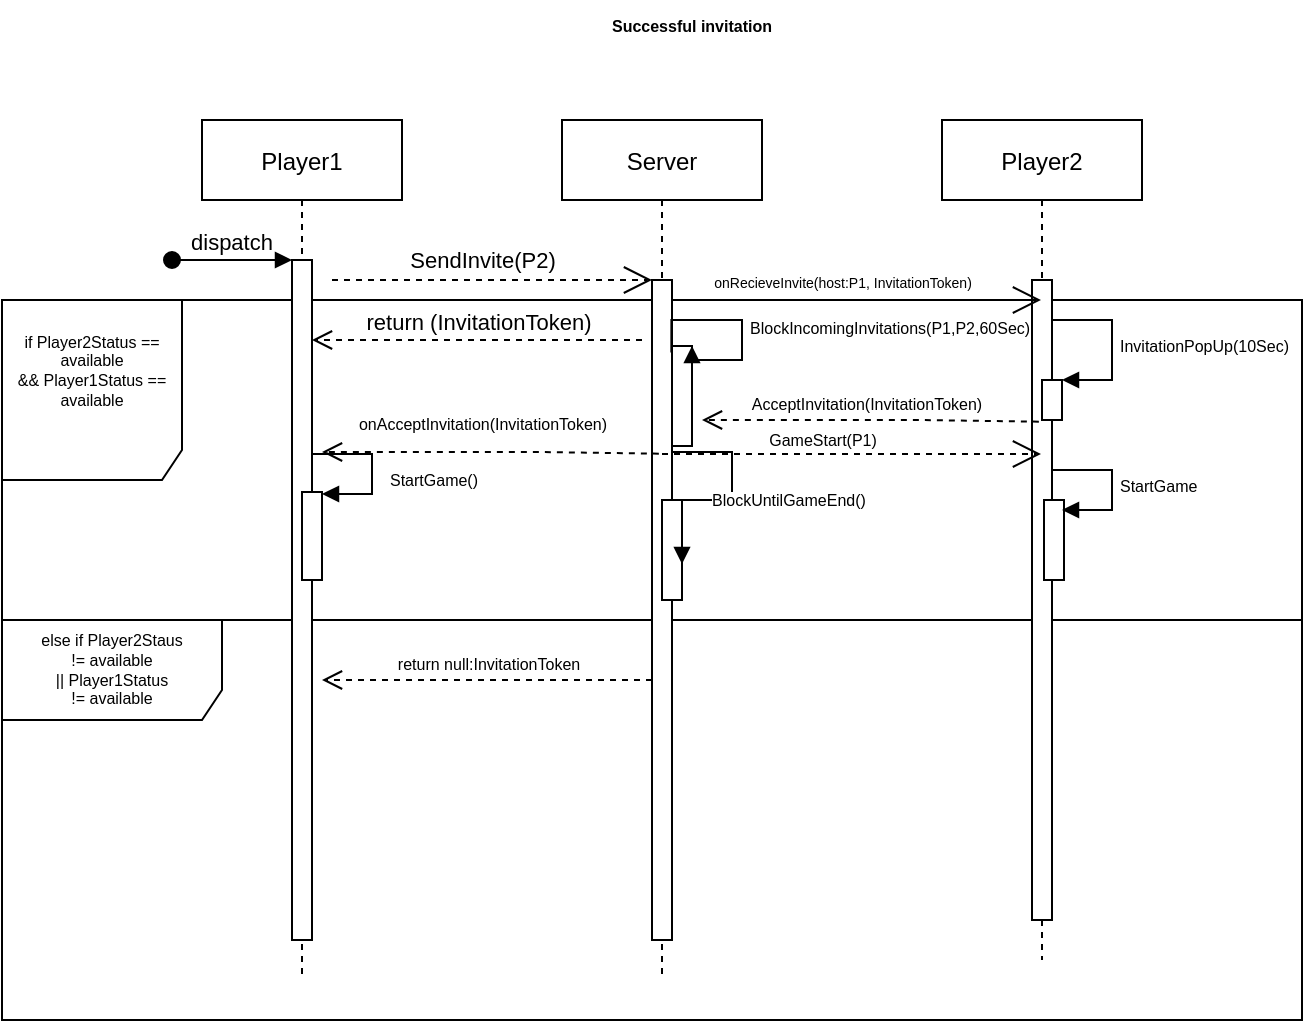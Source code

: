 <mxfile version="17.4.2" type="device"><diagram id="kgpKYQtTHZ0yAKxKKP6v" name="Page-1"><mxGraphModel dx="1102" dy="865" grid="1" gridSize="10" guides="1" tooltips="1" connect="1" arrows="1" fold="1" page="1" pageScale="1" pageWidth="850" pageHeight="1100" math="0" shadow="0"><root><mxCell id="0"/><mxCell id="1" parent="0"/><mxCell id="pSdqmisEEBNhAtq6WxaJ-42" value="else if Player2Staus &lt;br&gt;!= available&lt;br&gt;|| Player1Status &lt;br&gt;!= available" style="shape=umlFrame;whiteSpace=wrap;html=1;fontSize=8;width=110;height=50;" parent="1" vertex="1"><mxGeometry x="20" y="330" width="650" height="200" as="geometry"/></mxCell><mxCell id="pSdqmisEEBNhAtq6WxaJ-41" value="if Player2Status == available&lt;br&gt;&amp;amp;&amp;amp; Player1Status == available&lt;br&gt;&lt;span style=&quot;color: rgba(0 , 0 , 0 , 0) ; font-family: monospace ; font-size: 0px&quot;&gt;ddaassdafddfssfasdfa&lt;br&gt;fdsaf%3CmxGraphModel%3E%3Croot%3E%3CmxCell%20id%3D%220%22%2F%3E%3CmxCell%20id%3D%221%22%20parent%3D%220%22%2F%3E%3CmxCell%20id%3D%222%22%20value%3D%22Player2Status%20is%20available%22%20style%3D%22shape%3DumlFrame%3BwhiteSpace%3Dwrap%3Bhtml%3D1%3BfontSize%3D8%3B%22%20vertex%3D%221%22%20parent%3D%221%22%3E%3CmxGeometry%20x%3D%2230%22%20y%3D%22170%22%20width%3D%22650%22%20height%3D%22160%22%20as%3D%22geometry%22%2F%3E%3C%2FmxCell%3E%3C%2Froot%3E%3C%2FmxGraphModel%3E&lt;/span&gt;" style="shape=umlFrame;whiteSpace=wrap;html=1;fontSize=8;width=90;height=90;" parent="1" vertex="1"><mxGeometry x="20" y="170" width="650" height="160" as="geometry"/></mxCell><mxCell id="3nuBFxr9cyL0pnOWT2aG-1" value="Player1" style="shape=umlLifeline;perimeter=lifelinePerimeter;container=1;collapsible=0;recursiveResize=0;rounded=0;shadow=0;strokeWidth=1;" parent="1" vertex="1"><mxGeometry x="120" y="80" width="100" height="430" as="geometry"/></mxCell><mxCell id="3nuBFxr9cyL0pnOWT2aG-2" value="" style="points=[];perimeter=orthogonalPerimeter;rounded=0;shadow=0;strokeWidth=1;" parent="3nuBFxr9cyL0pnOWT2aG-1" vertex="1"><mxGeometry x="45" y="70" width="10" height="340" as="geometry"/></mxCell><mxCell id="3nuBFxr9cyL0pnOWT2aG-3" value="dispatch" style="verticalAlign=bottom;startArrow=oval;endArrow=block;startSize=8;shadow=0;strokeWidth=1;" parent="3nuBFxr9cyL0pnOWT2aG-1" target="3nuBFxr9cyL0pnOWT2aG-2" edge="1"><mxGeometry relative="1" as="geometry"><mxPoint x="-15" y="70" as="sourcePoint"/></mxGeometry></mxCell><mxCell id="pSdqmisEEBNhAtq6WxaJ-20" value="" style="html=1;points=[];perimeter=orthogonalPerimeter;fontSize=8;" parent="3nuBFxr9cyL0pnOWT2aG-1" vertex="1"><mxGeometry x="50" y="186" width="10" height="44" as="geometry"/></mxCell><mxCell id="pSdqmisEEBNhAtq6WxaJ-21" value="StartGame()" style="edgeStyle=orthogonalEdgeStyle;html=1;align=left;spacingLeft=2;endArrow=block;rounded=0;entryX=1;entryY=0;fontSize=8;" parent="3nuBFxr9cyL0pnOWT2aG-1" edge="1"><mxGeometry x="0.146" y="5" relative="1" as="geometry"><mxPoint x="55" y="167" as="sourcePoint"/><Array as="points"><mxPoint x="85" y="167"/></Array><mxPoint x="60" y="187" as="targetPoint"/><mxPoint as="offset"/></mxGeometry></mxCell><mxCell id="pSdqmisEEBNhAtq6WxaJ-44" value="return null:InvitationToken" style="html=1;verticalAlign=bottom;endArrow=open;dashed=1;endSize=8;rounded=0;fontSize=8;" parent="3nuBFxr9cyL0pnOWT2aG-1" source="3nuBFxr9cyL0pnOWT2aG-6" edge="1"><mxGeometry relative="1" as="geometry"><mxPoint x="140" y="280" as="sourcePoint"/><mxPoint x="60" y="280" as="targetPoint"/></mxGeometry></mxCell><mxCell id="3nuBFxr9cyL0pnOWT2aG-5" value="Server" style="shape=umlLifeline;perimeter=lifelinePerimeter;container=1;collapsible=0;recursiveResize=0;rounded=0;shadow=0;strokeWidth=1;" parent="1" vertex="1"><mxGeometry x="300" y="80" width="100" height="430" as="geometry"/></mxCell><mxCell id="3nuBFxr9cyL0pnOWT2aG-6" value="" style="points=[];perimeter=orthogonalPerimeter;rounded=0;shadow=0;strokeWidth=1;" parent="3nuBFxr9cyL0pnOWT2aG-5" vertex="1"><mxGeometry x="45" y="80" width="10" height="330" as="geometry"/></mxCell><mxCell id="pSdqmisEEBNhAtq6WxaJ-8" value="" style="html=1;points=[];perimeter=orthogonalPerimeter;" parent="3nuBFxr9cyL0pnOWT2aG-5" vertex="1"><mxGeometry x="55" y="113" width="10" height="50" as="geometry"/></mxCell><mxCell id="pSdqmisEEBNhAtq6WxaJ-35" value="" style="html=1;points=[];perimeter=orthogonalPerimeter;fontSize=8;" parent="3nuBFxr9cyL0pnOWT2aG-5" vertex="1"><mxGeometry x="50" y="190" width="10" height="50" as="geometry"/></mxCell><mxCell id="pSdqmisEEBNhAtq6WxaJ-36" value="BlockUntilGameEnd()" style="edgeStyle=orthogonalEdgeStyle;html=1;align=left;spacingLeft=2;endArrow=block;rounded=0;entryX=1;entryY=0;fontSize=8;" parent="3nuBFxr9cyL0pnOWT2aG-5" edge="1"><mxGeometry x="0.225" relative="1" as="geometry"><mxPoint x="55" y="166" as="sourcePoint"/><Array as="points"><mxPoint x="55" y="166"/><mxPoint x="85" y="166"/><mxPoint x="85" y="190"/><mxPoint x="60" y="190"/></Array><mxPoint x="60" y="222" as="targetPoint"/><mxPoint as="offset"/></mxGeometry></mxCell><mxCell id="pSdqmisEEBNhAtq6WxaJ-9" value="&lt;font style=&quot;font-size: 8px&quot;&gt;BlockIncomingInvitations(P1,P2,60Sec)&lt;br&gt;&lt;/font&gt;" style="edgeStyle=orthogonalEdgeStyle;html=1;align=left;spacingLeft=2;endArrow=block;rounded=0;entryX=1;entryY=0;exitX=0.967;exitY=0.11;exitDx=0;exitDy=0;exitPerimeter=0;" parent="3nuBFxr9cyL0pnOWT2aG-5" source="3nuBFxr9cyL0pnOWT2aG-6" target="pSdqmisEEBNhAtq6WxaJ-8" edge="1"><mxGeometry x="0.053" relative="1" as="geometry"><mxPoint x="60" y="90" as="sourcePoint"/><Array as="points"><mxPoint x="55" y="100"/><mxPoint x="90" y="100"/><mxPoint x="90" y="120"/><mxPoint x="65" y="120"/></Array><mxPoint as="offset"/></mxGeometry></mxCell><mxCell id="pSdqmisEEBNhAtq6WxaJ-1" value="Player2" style="shape=umlLifeline;perimeter=lifelinePerimeter;container=1;collapsible=0;recursiveResize=0;rounded=0;shadow=0;strokeWidth=1;" parent="1" vertex="1"><mxGeometry x="490" y="80" width="100" height="420" as="geometry"/></mxCell><mxCell id="pSdqmisEEBNhAtq6WxaJ-2" value="" style="points=[];perimeter=orthogonalPerimeter;rounded=0;shadow=0;strokeWidth=1;" parent="pSdqmisEEBNhAtq6WxaJ-1" vertex="1"><mxGeometry x="45" y="80" width="10" height="320" as="geometry"/></mxCell><mxCell id="pSdqmisEEBNhAtq6WxaJ-4" value="&lt;font style=&quot;font-size: 7px&quot;&gt;onRecieveInvite(host:P1, InvitationToken)&lt;/font&gt;" style="endArrow=open;endSize=12;dashed=1;html=1;rounded=0;" parent="pSdqmisEEBNhAtq6WxaJ-1" target="pSdqmisEEBNhAtq6WxaJ-1" edge="1"><mxGeometry x="-0.079" y="10" width="160" relative="1" as="geometry"><mxPoint x="-135" y="90" as="sourcePoint"/><mxPoint x="25" y="90" as="targetPoint"/><mxPoint as="offset"/></mxGeometry></mxCell><mxCell id="pSdqmisEEBNhAtq6WxaJ-14" value="" style="html=1;points=[];perimeter=orthogonalPerimeter;fontSize=8;" parent="pSdqmisEEBNhAtq6WxaJ-1" vertex="1"><mxGeometry x="50" y="130" width="10" height="20" as="geometry"/></mxCell><mxCell id="pSdqmisEEBNhAtq6WxaJ-15" value="InvitationPopUp(10Sec)" style="edgeStyle=orthogonalEdgeStyle;html=1;align=left;spacingLeft=2;endArrow=block;rounded=0;entryX=1;entryY=0;fontSize=8;" parent="pSdqmisEEBNhAtq6WxaJ-1" target="pSdqmisEEBNhAtq6WxaJ-14" edge="1"><mxGeometry relative="1" as="geometry"><mxPoint x="55" y="100" as="sourcePoint"/><Array as="points"><mxPoint x="85" y="100"/><mxPoint x="85" y="130"/></Array></mxGeometry></mxCell><mxCell id="pSdqmisEEBNhAtq6WxaJ-18" value="AcceptInvitation(InvitationToken)" style="html=1;verticalAlign=bottom;endArrow=open;dashed=1;endSize=8;rounded=0;fontSize=8;exitX=-0.157;exitY=0.271;exitDx=0;exitDy=0;exitPerimeter=0;" parent="pSdqmisEEBNhAtq6WxaJ-1" edge="1"><mxGeometry x="0.027" relative="1" as="geometry"><mxPoint x="48.43" y="150.84" as="sourcePoint"/><mxPoint x="-120" y="150" as="targetPoint"/><Array as="points"><mxPoint x="-10" y="150"/></Array><mxPoint as="offset"/></mxGeometry></mxCell><mxCell id="pSdqmisEEBNhAtq6WxaJ-33" value="" style="html=1;points=[];perimeter=orthogonalPerimeter;fontSize=8;" parent="pSdqmisEEBNhAtq6WxaJ-1" vertex="1"><mxGeometry x="51" y="190" width="10" height="40" as="geometry"/></mxCell><mxCell id="pSdqmisEEBNhAtq6WxaJ-34" value="StartGame" style="edgeStyle=orthogonalEdgeStyle;html=1;align=left;spacingLeft=2;endArrow=block;rounded=0;entryX=1;entryY=0;fontSize=8;" parent="pSdqmisEEBNhAtq6WxaJ-1" edge="1"><mxGeometry relative="1" as="geometry"><mxPoint x="55" y="175" as="sourcePoint"/><Array as="points"><mxPoint x="85" y="175"/></Array><mxPoint x="60" y="195" as="targetPoint"/></mxGeometry></mxCell><mxCell id="pSdqmisEEBNhAtq6WxaJ-5" value="SendInvite(P2)" style="endArrow=open;endSize=12;dashed=1;html=1;rounded=0;" parent="1" edge="1"><mxGeometry x="-0.062" y="10" width="160" relative="1" as="geometry"><mxPoint x="185" y="160" as="sourcePoint"/><mxPoint x="345" y="160" as="targetPoint"/><Array as="points"><mxPoint x="270" y="160"/></Array><mxPoint as="offset"/></mxGeometry></mxCell><mxCell id="pSdqmisEEBNhAtq6WxaJ-19" value="onAcceptInvitation(InvitationToken)" style="html=1;verticalAlign=bottom;endArrow=open;dashed=1;endSize=8;rounded=0;fontSize=8;exitX=-0.157;exitY=0.271;exitDx=0;exitDy=0;exitPerimeter=0;" parent="1" edge="1"><mxGeometry x="0.05" y="-6" relative="1" as="geometry"><mxPoint x="348.43" y="246.84" as="sourcePoint"/><mxPoint x="180" y="246" as="targetPoint"/><Array as="points"><mxPoint x="290" y="246"/></Array><mxPoint as="offset"/></mxGeometry></mxCell><mxCell id="pSdqmisEEBNhAtq6WxaJ-27" value="GameStart(P1)" style="endArrow=open;endSize=12;dashed=1;html=1;rounded=0;fontSize=8;" parent="1" source="3nuBFxr9cyL0pnOWT2aG-5" edge="1"><mxGeometry x="-0.155" y="7" width="160" relative="1" as="geometry"><mxPoint x="390" y="247" as="sourcePoint"/><mxPoint x="539.5" y="247" as="targetPoint"/><mxPoint as="offset"/></mxGeometry></mxCell><mxCell id="pSdqmisEEBNhAtq6WxaJ-38" value="Successful invitation" style="text;align=center;fontStyle=1;verticalAlign=middle;spacingLeft=3;spacingRight=3;strokeColor=none;rotatable=0;points=[[0,0.5],[1,0.5]];portConstraint=eastwest;fontSize=8;" parent="1" vertex="1"><mxGeometry x="310" y="20" width="110" height="26" as="geometry"/></mxCell><mxCell id="ZgsyQVTsrRJxtX6AnecV-2" value="return (InvitationToken)" style="html=1;verticalAlign=bottom;endArrow=open;dashed=1;endSize=8;rounded=0;" edge="1" parent="1" target="3nuBFxr9cyL0pnOWT2aG-2"><mxGeometry relative="1" as="geometry"><mxPoint x="340" y="190" as="sourcePoint"/><mxPoint x="260" y="190" as="targetPoint"/></mxGeometry></mxCell></root></mxGraphModel></diagram></mxfile>
